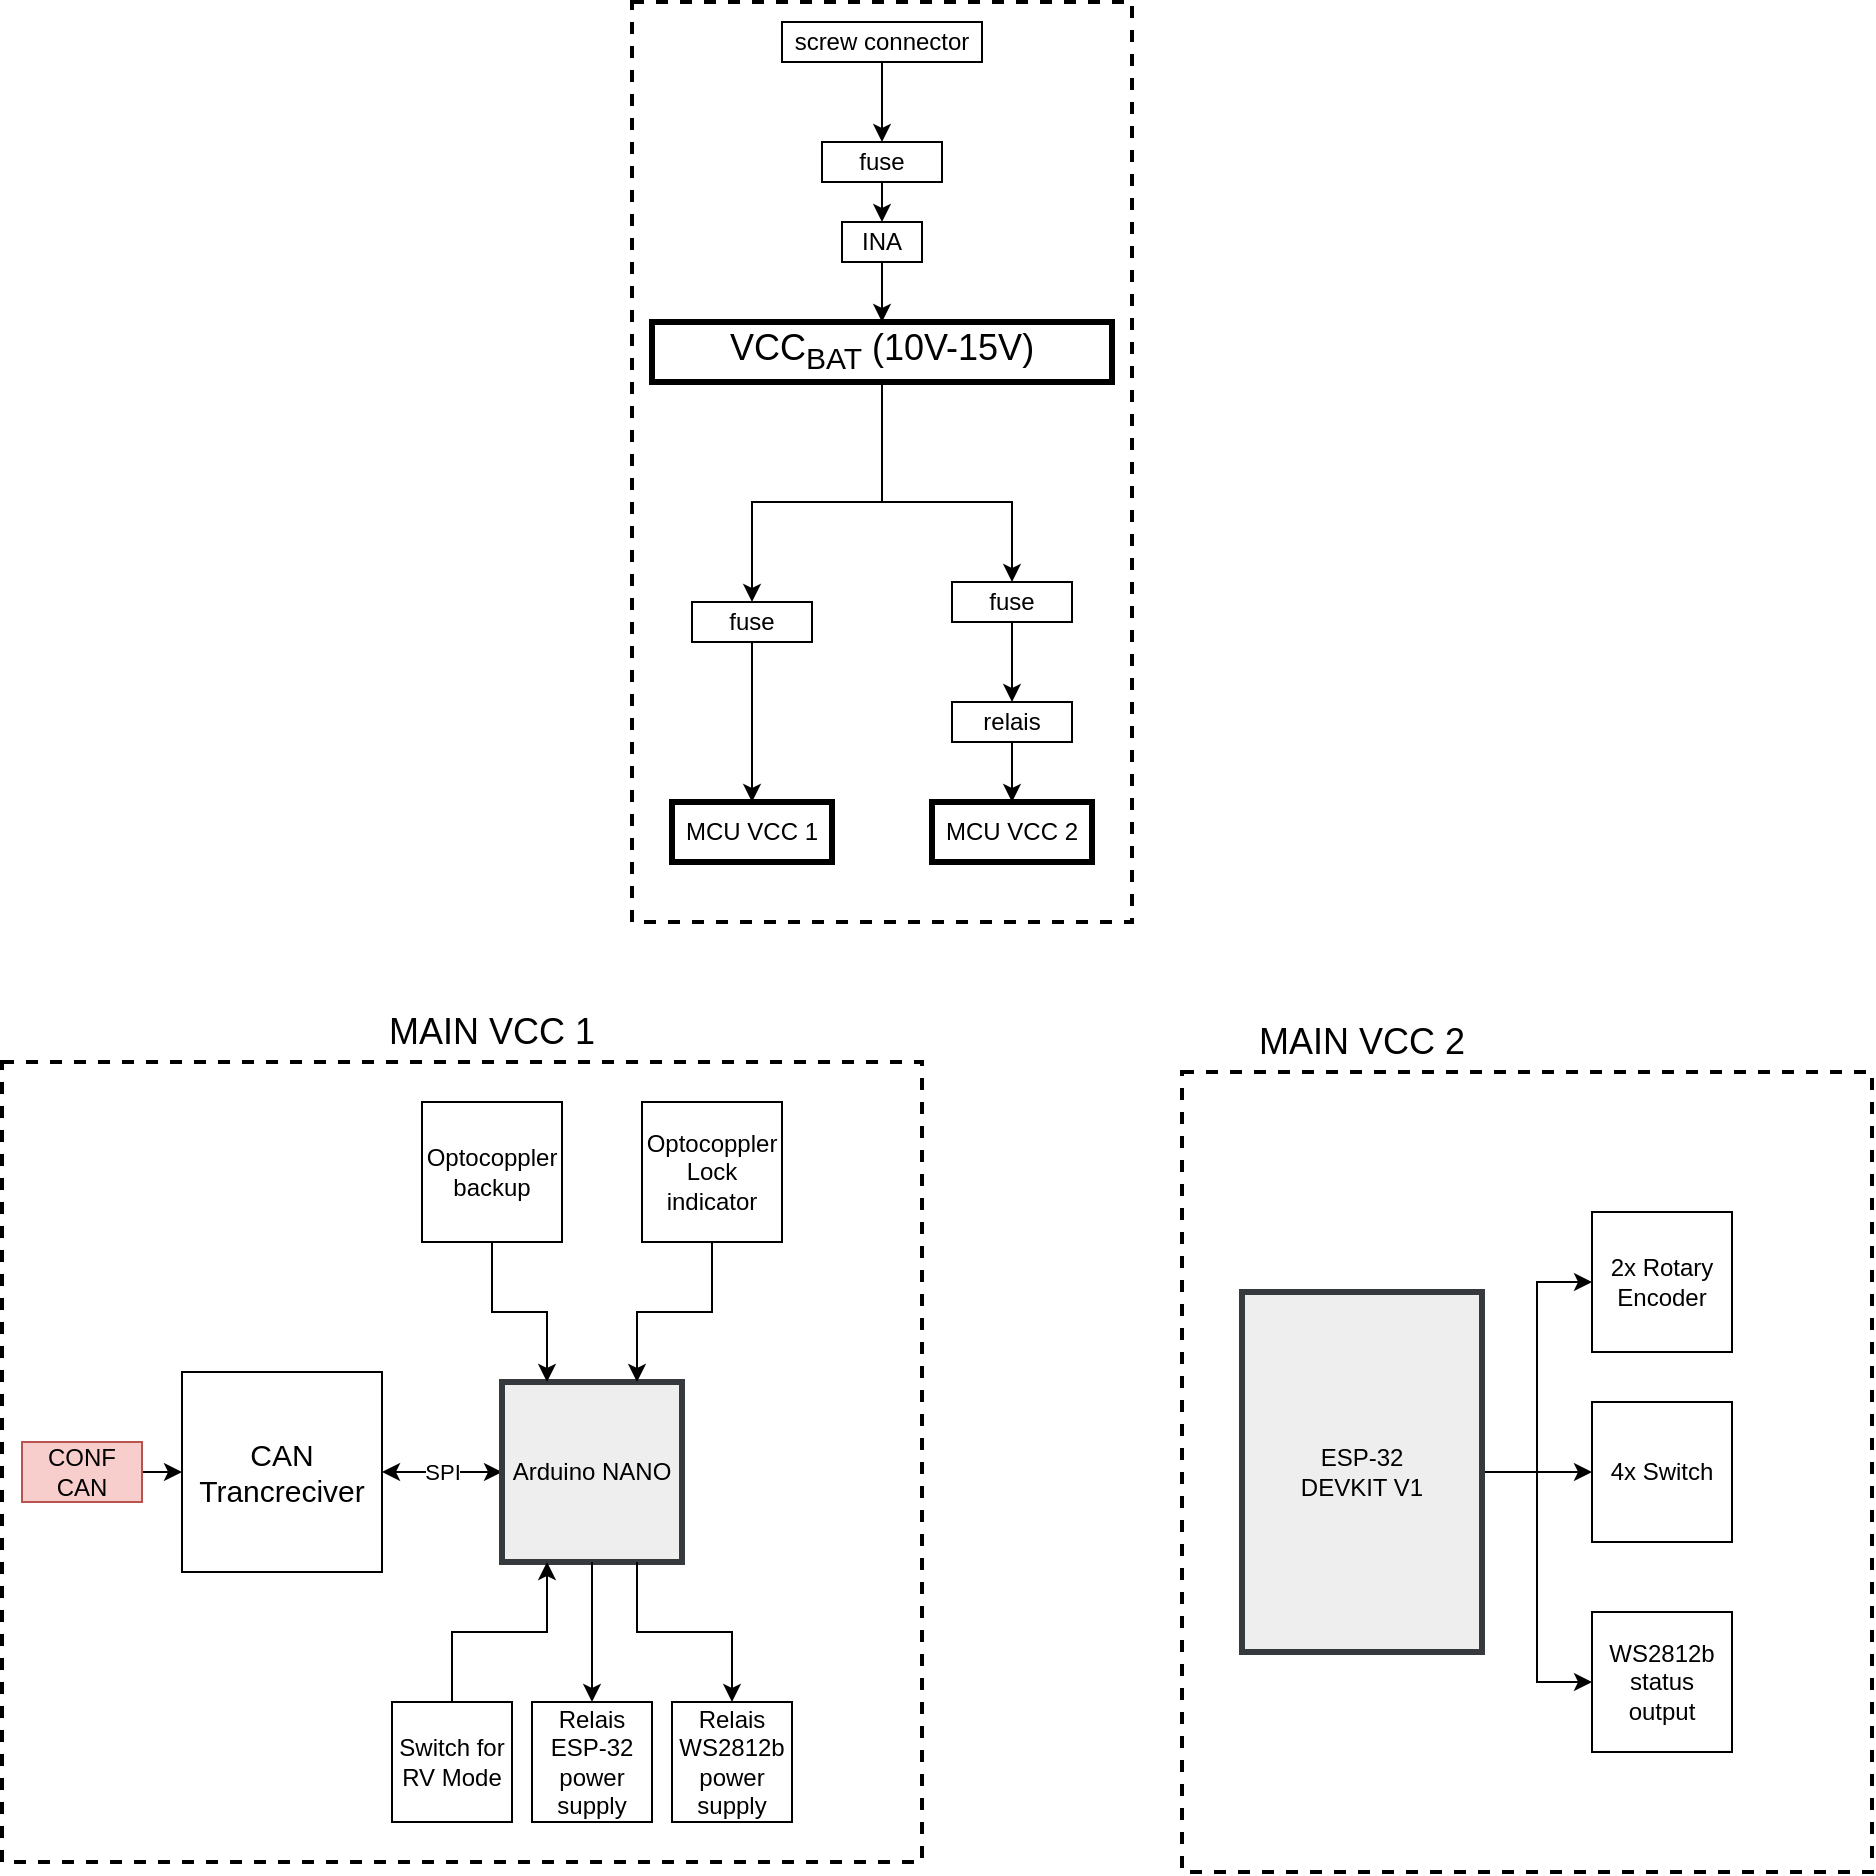 <mxfile version="16.5.1" type="device"><diagram id="4b2EHveCRg7qtMMWKrIu" name="Page-1"><mxGraphModel dx="1766" dy="1834" grid="1" gridSize="10" guides="1" tooltips="1" connect="1" arrows="1" fold="1" page="1" pageScale="1" pageWidth="850" pageHeight="1100" math="0" shadow="0"><root><mxCell id="0"/><mxCell id="1" parent="0"/><mxCell id="dyLJ8evWXsiZ8aOprHzU-6" value="" style="rounded=0;whiteSpace=wrap;html=1;dashed=1;strokeWidth=2;fillColor=none;" parent="1" vertex="1"><mxGeometry x="425" y="-95" width="345" height="400" as="geometry"/></mxCell><mxCell id="3DQDU3sl3tYUoWNnXIDJ-59" value="" style="rounded=0;whiteSpace=wrap;html=1;dashed=1;strokeWidth=2;fillColor=none;" parent="1" vertex="1"><mxGeometry x="150" y="-630" width="250" height="460" as="geometry"/></mxCell><mxCell id="3DQDU3sl3tYUoWNnXIDJ-29" value="" style="rounded=0;whiteSpace=wrap;html=1;dashed=1;strokeWidth=2;fillColor=none;" parent="1" vertex="1"><mxGeometry x="-165" y="-100" width="460" height="400" as="geometry"/></mxCell><mxCell id="jyJ_HaWk7wAIByR9GhKM-4" style="edgeStyle=orthogonalEdgeStyle;rounded=0;orthogonalLoop=1;jettySize=auto;html=1;exitX=1;exitY=0.5;exitDx=0;exitDy=0;" edge="1" parent="1" source="MoELpxecewvGqeFs6RlD-1" target="jyJ_HaWk7wAIByR9GhKM-1"><mxGeometry relative="1" as="geometry"/></mxCell><mxCell id="jyJ_HaWk7wAIByR9GhKM-5" style="edgeStyle=orthogonalEdgeStyle;rounded=0;orthogonalLoop=1;jettySize=auto;html=1;exitX=1;exitY=0.5;exitDx=0;exitDy=0;entryX=0;entryY=0.5;entryDx=0;entryDy=0;" edge="1" parent="1" source="MoELpxecewvGqeFs6RlD-1" target="jyJ_HaWk7wAIByR9GhKM-2"><mxGeometry relative="1" as="geometry"/></mxCell><mxCell id="jyJ_HaWk7wAIByR9GhKM-6" style="edgeStyle=orthogonalEdgeStyle;rounded=0;orthogonalLoop=1;jettySize=auto;html=1;exitX=1;exitY=0.5;exitDx=0;exitDy=0;entryX=0;entryY=0.5;entryDx=0;entryDy=0;" edge="1" parent="1" source="MoELpxecewvGqeFs6RlD-1" target="jyJ_HaWk7wAIByR9GhKM-3"><mxGeometry relative="1" as="geometry"/></mxCell><mxCell id="MoELpxecewvGqeFs6RlD-1" value="ESP-32&lt;br&gt;DEVKIT V1" style="rounded=0;whiteSpace=wrap;html=1;strokeWidth=3;fillColor=#eeeeee;strokeColor=#36393d;" parent="1" vertex="1"><mxGeometry x="455" y="15" width="120" height="180" as="geometry"/></mxCell><mxCell id="1RiHzevST-ezmYe5bsRt-1" value="SPI" style="edgeStyle=orthogonalEdgeStyle;rounded=0;orthogonalLoop=1;jettySize=auto;html=1;exitX=0;exitY=0.5;exitDx=0;exitDy=0;entryX=1;entryY=0.5;entryDx=0;entryDy=0;startArrow=classic;startFill=1;" parent="1" source="MoELpxecewvGqeFs6RlD-2" target="w-8rNrdx5RxBNiYITYcS-1" edge="1"><mxGeometry relative="1" as="geometry"/></mxCell><mxCell id="MoELpxecewvGqeFs6RlD-2" value="Arduino NANO" style="rounded=0;whiteSpace=wrap;html=1;fillColor=#eeeeee;strokeColor=#36393d;strokeWidth=3;" parent="1" vertex="1"><mxGeometry x="85" y="60" width="90" height="90" as="geometry"/></mxCell><mxCell id="3DQDU3sl3tYUoWNnXIDJ-4" style="edgeStyle=orthogonalEdgeStyle;rounded=0;orthogonalLoop=1;jettySize=auto;html=1;exitX=0.5;exitY=1;exitDx=0;exitDy=0;entryX=0.75;entryY=0;entryDx=0;entryDy=0;" parent="1" source="xBJoPVadhMb1XCBxMC2_-1" target="MoELpxecewvGqeFs6RlD-2" edge="1"><mxGeometry relative="1" as="geometry"/></mxCell><mxCell id="xBJoPVadhMb1XCBxMC2_-1" value="Optocoppler Lock indicator" style="rounded=0;whiteSpace=wrap;html=1;" parent="1" vertex="1"><mxGeometry x="155" y="-80" width="70" height="70" as="geometry"/></mxCell><mxCell id="3DQDU3sl3tYUoWNnXIDJ-6" style="edgeStyle=orthogonalEdgeStyle;rounded=0;orthogonalLoop=1;jettySize=auto;html=1;exitX=0.5;exitY=1;exitDx=0;exitDy=0;entryX=0.25;entryY=0;entryDx=0;entryDy=0;" parent="1" source="3DQDU3sl3tYUoWNnXIDJ-2" target="MoELpxecewvGqeFs6RlD-2" edge="1"><mxGeometry relative="1" as="geometry"/></mxCell><mxCell id="3DQDU3sl3tYUoWNnXIDJ-2" value="Optocoppler backup" style="rounded=0;whiteSpace=wrap;html=1;" parent="1" vertex="1"><mxGeometry x="45" y="-80" width="70" height="70" as="geometry"/></mxCell><mxCell id="3DQDU3sl3tYUoWNnXIDJ-66" style="edgeStyle=orthogonalEdgeStyle;rounded=0;orthogonalLoop=1;jettySize=auto;html=1;exitX=0.5;exitY=0;exitDx=0;exitDy=0;entryX=0.5;entryY=1;entryDx=0;entryDy=0;startArrow=classic;startFill=1;endArrow=none;endFill=0;" parent="1" source="3DQDU3sl3tYUoWNnXIDJ-17" target="MoELpxecewvGqeFs6RlD-2" edge="1"><mxGeometry relative="1" as="geometry"><Array as="points"><mxPoint x="130" y="170"/><mxPoint x="130" y="170"/></Array></mxGeometry></mxCell><mxCell id="3DQDU3sl3tYUoWNnXIDJ-17" value="Relais&lt;br&gt;ESP-32&lt;br&gt;power supply" style="rounded=0;whiteSpace=wrap;html=1;" parent="1" vertex="1"><mxGeometry x="100" y="220" width="60" height="60" as="geometry"/></mxCell><mxCell id="3DQDU3sl3tYUoWNnXIDJ-64" style="edgeStyle=orthogonalEdgeStyle;rounded=0;orthogonalLoop=1;jettySize=auto;html=1;exitX=0.5;exitY=0;exitDx=0;exitDy=0;entryX=0.75;entryY=1;entryDx=0;entryDy=0;startArrow=classic;startFill=1;endArrow=none;endFill=0;" parent="1" source="3DQDU3sl3tYUoWNnXIDJ-19" target="MoELpxecewvGqeFs6RlD-2" edge="1"><mxGeometry relative="1" as="geometry"/></mxCell><mxCell id="3DQDU3sl3tYUoWNnXIDJ-19" value="Relais&lt;br&gt;WS2812b&lt;br&gt;power supply" style="rounded=0;whiteSpace=wrap;html=1;" parent="1" vertex="1"><mxGeometry x="170" y="220" width="60" height="60" as="geometry"/></mxCell><mxCell id="3DQDU3sl3tYUoWNnXIDJ-31" value="&lt;font style=&quot;font-size: 18px&quot;&gt;MAIN VCC 1&lt;/font&gt;" style="text;html=1;strokeColor=none;fillColor=none;align=center;verticalAlign=middle;whiteSpace=wrap;rounded=0;dashed=1;strokeWidth=3;" parent="1" vertex="1"><mxGeometry x="10" y="-130" width="140" height="30" as="geometry"/></mxCell><mxCell id="3DQDU3sl3tYUoWNnXIDJ-43" value="MCU VCC 1" style="rounded=0;whiteSpace=wrap;html=1;strokeWidth=3;" parent="1" vertex="1"><mxGeometry x="170" y="-230" width="80" height="30" as="geometry"/></mxCell><mxCell id="3DQDU3sl3tYUoWNnXIDJ-45" value="MCU&amp;nbsp;VCC 2" style="rounded=0;whiteSpace=wrap;html=1;strokeWidth=3;" parent="1" vertex="1"><mxGeometry x="300" y="-230" width="80" height="30" as="geometry"/></mxCell><mxCell id="3DQDU3sl3tYUoWNnXIDJ-58" style="edgeStyle=orthogonalEdgeStyle;rounded=0;orthogonalLoop=1;jettySize=auto;html=1;exitX=0.5;exitY=1;exitDx=0;exitDy=0;entryX=0.5;entryY=0;entryDx=0;entryDy=0;startArrow=none;startFill=0;endArrow=classic;endFill=1;" parent="1" source="3DQDU3sl3tYUoWNnXIDJ-49" edge="1"><mxGeometry relative="1" as="geometry"><mxPoint x="275" y="-560" as="targetPoint"/></mxGeometry></mxCell><mxCell id="3DQDU3sl3tYUoWNnXIDJ-49" value="screw connector" style="rounded=0;whiteSpace=wrap;html=1;" parent="1" vertex="1"><mxGeometry x="225" y="-620" width="100" height="20" as="geometry"/></mxCell><mxCell id="1RiHzevST-ezmYe5bsRt-20" style="edgeStyle=orthogonalEdgeStyle;rounded=0;orthogonalLoop=1;jettySize=auto;html=1;exitX=0.5;exitY=1;exitDx=0;exitDy=0;entryX=0.5;entryY=0;entryDx=0;entryDy=0;startArrow=none;startFill=0;" parent="1" source="3DQDU3sl3tYUoWNnXIDJ-54" target="1RiHzevST-ezmYe5bsRt-19" edge="1"><mxGeometry relative="1" as="geometry"/></mxCell><mxCell id="3DQDU3sl3tYUoWNnXIDJ-54" value="INA" style="rounded=0;whiteSpace=wrap;html=1;" parent="1" vertex="1"><mxGeometry x="255" y="-520" width="40" height="20" as="geometry"/></mxCell><mxCell id="3DQDU3sl3tYUoWNnXIDJ-67" style="edgeStyle=orthogonalEdgeStyle;rounded=0;orthogonalLoop=1;jettySize=auto;html=1;exitX=0.5;exitY=0;exitDx=0;exitDy=0;entryX=0.25;entryY=1;entryDx=0;entryDy=0;startArrow=none;startFill=0;endArrow=classic;endFill=1;" parent="1" source="3DQDU3sl3tYUoWNnXIDJ-63" target="MoELpxecewvGqeFs6RlD-2" edge="1"><mxGeometry relative="1" as="geometry"/></mxCell><mxCell id="3DQDU3sl3tYUoWNnXIDJ-63" value="Switch for RV Mode" style="rounded=0;whiteSpace=wrap;html=1;" parent="1" vertex="1"><mxGeometry x="30" y="220" width="60" height="60" as="geometry"/></mxCell><mxCell id="w-8rNrdx5RxBNiYITYcS-1" value="&lt;font style=&quot;font-size: 15px&quot;&gt;CAN&lt;br&gt;Trancreciver&lt;/font&gt;" style="rounded=0;whiteSpace=wrap;html=1;" parent="1" vertex="1"><mxGeometry x="-75" y="55" width="100" height="100" as="geometry"/></mxCell><mxCell id="w-8rNrdx5RxBNiYITYcS-6" style="edgeStyle=orthogonalEdgeStyle;rounded=0;orthogonalLoop=1;jettySize=auto;html=1;exitX=0.5;exitY=1;exitDx=0;exitDy=0;entryX=0.5;entryY=0;entryDx=0;entryDy=0;endArrow=classic;endFill=1;" parent="1" source="w-8rNrdx5RxBNiYITYcS-4" target="3DQDU3sl3tYUoWNnXIDJ-54" edge="1"><mxGeometry relative="1" as="geometry"/></mxCell><mxCell id="w-8rNrdx5RxBNiYITYcS-4" value="fuse" style="rounded=0;whiteSpace=wrap;html=1;" parent="1" vertex="1"><mxGeometry x="245" y="-560" width="60" height="20" as="geometry"/></mxCell><mxCell id="1RiHzevST-ezmYe5bsRt-5" style="edgeStyle=orthogonalEdgeStyle;rounded=0;orthogonalLoop=1;jettySize=auto;html=1;exitX=1;exitY=0.5;exitDx=0;exitDy=0;entryX=0;entryY=0.5;entryDx=0;entryDy=0;startArrow=none;startFill=0;" parent="1" source="1RiHzevST-ezmYe5bsRt-4" target="w-8rNrdx5RxBNiYITYcS-1" edge="1"><mxGeometry relative="1" as="geometry"/></mxCell><mxCell id="1RiHzevST-ezmYe5bsRt-4" value="CONF CAN" style="rounded=0;whiteSpace=wrap;html=1;fillColor=#f8cecc;strokeColor=#b85450;" parent="1" vertex="1"><mxGeometry x="-155" y="90" width="60" height="30" as="geometry"/></mxCell><mxCell id="_TBNLrr5CZ4P2rk_imEP-6" style="edgeStyle=orthogonalEdgeStyle;rounded=0;orthogonalLoop=1;jettySize=auto;html=1;exitX=0.5;exitY=1;exitDx=0;exitDy=0;entryX=0.5;entryY=0;entryDx=0;entryDy=0;" parent="1" source="1RiHzevST-ezmYe5bsRt-19" target="_TBNLrr5CZ4P2rk_imEP-14" edge="1"><mxGeometry relative="1" as="geometry"><mxPoint x="210" y="-380" as="targetPoint"/><Array as="points"><mxPoint x="275" y="-380"/><mxPoint x="210" y="-380"/></Array></mxGeometry></mxCell><mxCell id="dyLJ8evWXsiZ8aOprHzU-3" style="edgeStyle=orthogonalEdgeStyle;rounded=0;orthogonalLoop=1;jettySize=auto;html=1;exitX=0.5;exitY=1;exitDx=0;exitDy=0;entryX=0.5;entryY=0;entryDx=0;entryDy=0;" parent="1" source="1RiHzevST-ezmYe5bsRt-19" target="_TBNLrr5CZ4P2rk_imEP-15" edge="1"><mxGeometry relative="1" as="geometry"><Array as="points"><mxPoint x="275" y="-380"/><mxPoint x="340" y="-380"/></Array></mxGeometry></mxCell><mxCell id="1RiHzevST-ezmYe5bsRt-19" value="&lt;span style=&quot;font-size: 18px&quot;&gt;VCC&lt;sub&gt;BAT&lt;/sub&gt; (10V-15V)&lt;/span&gt;" style="rounded=0;whiteSpace=wrap;html=1;strokeWidth=3;" parent="1" vertex="1"><mxGeometry x="160" y="-470" width="230" height="30" as="geometry"/></mxCell><mxCell id="_TBNLrr5CZ4P2rk_imEP-12" style="edgeStyle=orthogonalEdgeStyle;rounded=0;orthogonalLoop=1;jettySize=auto;html=1;exitX=0.5;exitY=1;exitDx=0;exitDy=0;entryX=0.5;entryY=0;entryDx=0;entryDy=0;" parent="1" source="_TBNLrr5CZ4P2rk_imEP-14" target="3DQDU3sl3tYUoWNnXIDJ-43" edge="1"><mxGeometry relative="1" as="geometry"><mxPoint x="210" y="-290" as="sourcePoint"/></mxGeometry></mxCell><mxCell id="_TBNLrr5CZ4P2rk_imEP-14" value="fuse" style="rounded=0;whiteSpace=wrap;html=1;" parent="1" vertex="1"><mxGeometry x="180" y="-330" width="60" height="20" as="geometry"/></mxCell><mxCell id="dyLJ8evWXsiZ8aOprHzU-4" style="edgeStyle=orthogonalEdgeStyle;rounded=0;orthogonalLoop=1;jettySize=auto;html=1;exitX=0.5;exitY=1;exitDx=0;exitDy=0;entryX=0.5;entryY=0;entryDx=0;entryDy=0;" parent="1" source="_TBNLrr5CZ4P2rk_imEP-15" target="dyLJ8evWXsiZ8aOprHzU-2" edge="1"><mxGeometry relative="1" as="geometry"/></mxCell><mxCell id="_TBNLrr5CZ4P2rk_imEP-15" value="fuse" style="rounded=0;whiteSpace=wrap;html=1;" parent="1" vertex="1"><mxGeometry x="310" y="-340" width="60" height="20" as="geometry"/></mxCell><mxCell id="dyLJ8evWXsiZ8aOprHzU-5" style="edgeStyle=orthogonalEdgeStyle;rounded=0;orthogonalLoop=1;jettySize=auto;html=1;exitX=0.5;exitY=1;exitDx=0;exitDy=0;entryX=0.5;entryY=0;entryDx=0;entryDy=0;" parent="1" source="dyLJ8evWXsiZ8aOprHzU-2" target="3DQDU3sl3tYUoWNnXIDJ-45" edge="1"><mxGeometry relative="1" as="geometry"/></mxCell><mxCell id="dyLJ8evWXsiZ8aOprHzU-2" value="relais" style="rounded=0;whiteSpace=wrap;html=1;" parent="1" vertex="1"><mxGeometry x="310" y="-280" width="60" height="20" as="geometry"/></mxCell><mxCell id="dyLJ8evWXsiZ8aOprHzU-7" value="&lt;font style=&quot;font-size: 18px&quot;&gt;MAIN VCC 2&lt;/font&gt;" style="text;html=1;strokeColor=none;fillColor=none;align=center;verticalAlign=middle;whiteSpace=wrap;rounded=0;dashed=1;strokeWidth=3;" parent="1" vertex="1"><mxGeometry x="445" y="-125" width="140" height="30" as="geometry"/></mxCell><mxCell id="jyJ_HaWk7wAIByR9GhKM-1" value="2x Rotary Encoder" style="rounded=0;whiteSpace=wrap;html=1;" vertex="1" parent="1"><mxGeometry x="630" y="-25" width="70" height="70" as="geometry"/></mxCell><mxCell id="jyJ_HaWk7wAIByR9GhKM-2" value="4x Switch" style="rounded=0;whiteSpace=wrap;html=1;" vertex="1" parent="1"><mxGeometry x="630" y="70" width="70" height="70" as="geometry"/></mxCell><mxCell id="jyJ_HaWk7wAIByR9GhKM-3" value="WS2812b status output" style="rounded=0;whiteSpace=wrap;html=1;" vertex="1" parent="1"><mxGeometry x="630" y="175" width="70" height="70" as="geometry"/></mxCell></root></mxGraphModel></diagram></mxfile>
